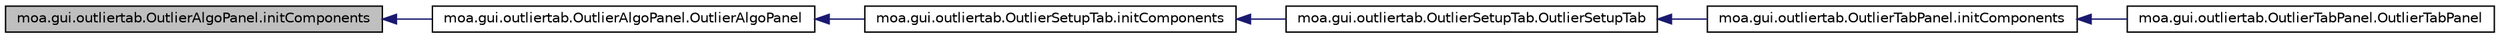 digraph G
{
  edge [fontname="Helvetica",fontsize="10",labelfontname="Helvetica",labelfontsize="10"];
  node [fontname="Helvetica",fontsize="10",shape=record];
  rankdir=LR;
  Node1 [label="moa.gui.outliertab.OutlierAlgoPanel.initComponents",height=0.2,width=0.4,color="black", fillcolor="grey75", style="filled" fontcolor="black"];
  Node1 -> Node2 [dir=back,color="midnightblue",fontsize="10",style="solid",fontname="Helvetica"];
  Node2 [label="moa.gui.outliertab.OutlierAlgoPanel.OutlierAlgoPanel",height=0.2,width=0.4,color="black", fillcolor="white", style="filled",URL="$classmoa_1_1gui_1_1outliertab_1_1OutlierAlgoPanel.html#affe95568c38a3d4372387f9b65aee830"];
  Node2 -> Node3 [dir=back,color="midnightblue",fontsize="10",style="solid",fontname="Helvetica"];
  Node3 [label="moa.gui.outliertab.OutlierSetupTab.initComponents",height=0.2,width=0.4,color="black", fillcolor="white", style="filled",URL="$classmoa_1_1gui_1_1outliertab_1_1OutlierSetupTab.html#ae10be48e362dd993dae6190b160d47cf",tooltip="This method is called from within the constructor to initialize the form."];
  Node3 -> Node4 [dir=back,color="midnightblue",fontsize="10",style="solid",fontname="Helvetica"];
  Node4 [label="moa.gui.outliertab.OutlierSetupTab.OutlierSetupTab",height=0.2,width=0.4,color="black", fillcolor="white", style="filled",URL="$classmoa_1_1gui_1_1outliertab_1_1OutlierSetupTab.html#a8417656c29bc1d97a94e52d3d88688ad",tooltip="Creates new form outlierSetupTab."];
  Node4 -> Node5 [dir=back,color="midnightblue",fontsize="10",style="solid",fontname="Helvetica"];
  Node5 [label="moa.gui.outliertab.OutlierTabPanel.initComponents",height=0.2,width=0.4,color="black", fillcolor="white", style="filled",URL="$classmoa_1_1gui_1_1outliertab_1_1OutlierTabPanel.html#a6146155a96c2c5239f46f5566797e5fd",tooltip="This method is called from within the constructor to initialize the form."];
  Node5 -> Node6 [dir=back,color="midnightblue",fontsize="10",style="solid",fontname="Helvetica"];
  Node6 [label="moa.gui.outliertab.OutlierTabPanel.OutlierTabPanel",height=0.2,width=0.4,color="black", fillcolor="white", style="filled",URL="$classmoa_1_1gui_1_1outliertab_1_1OutlierTabPanel.html#a78f57b4c096f3587a549789072283a7b",tooltip="Creates new form ClusterTab."];
}
